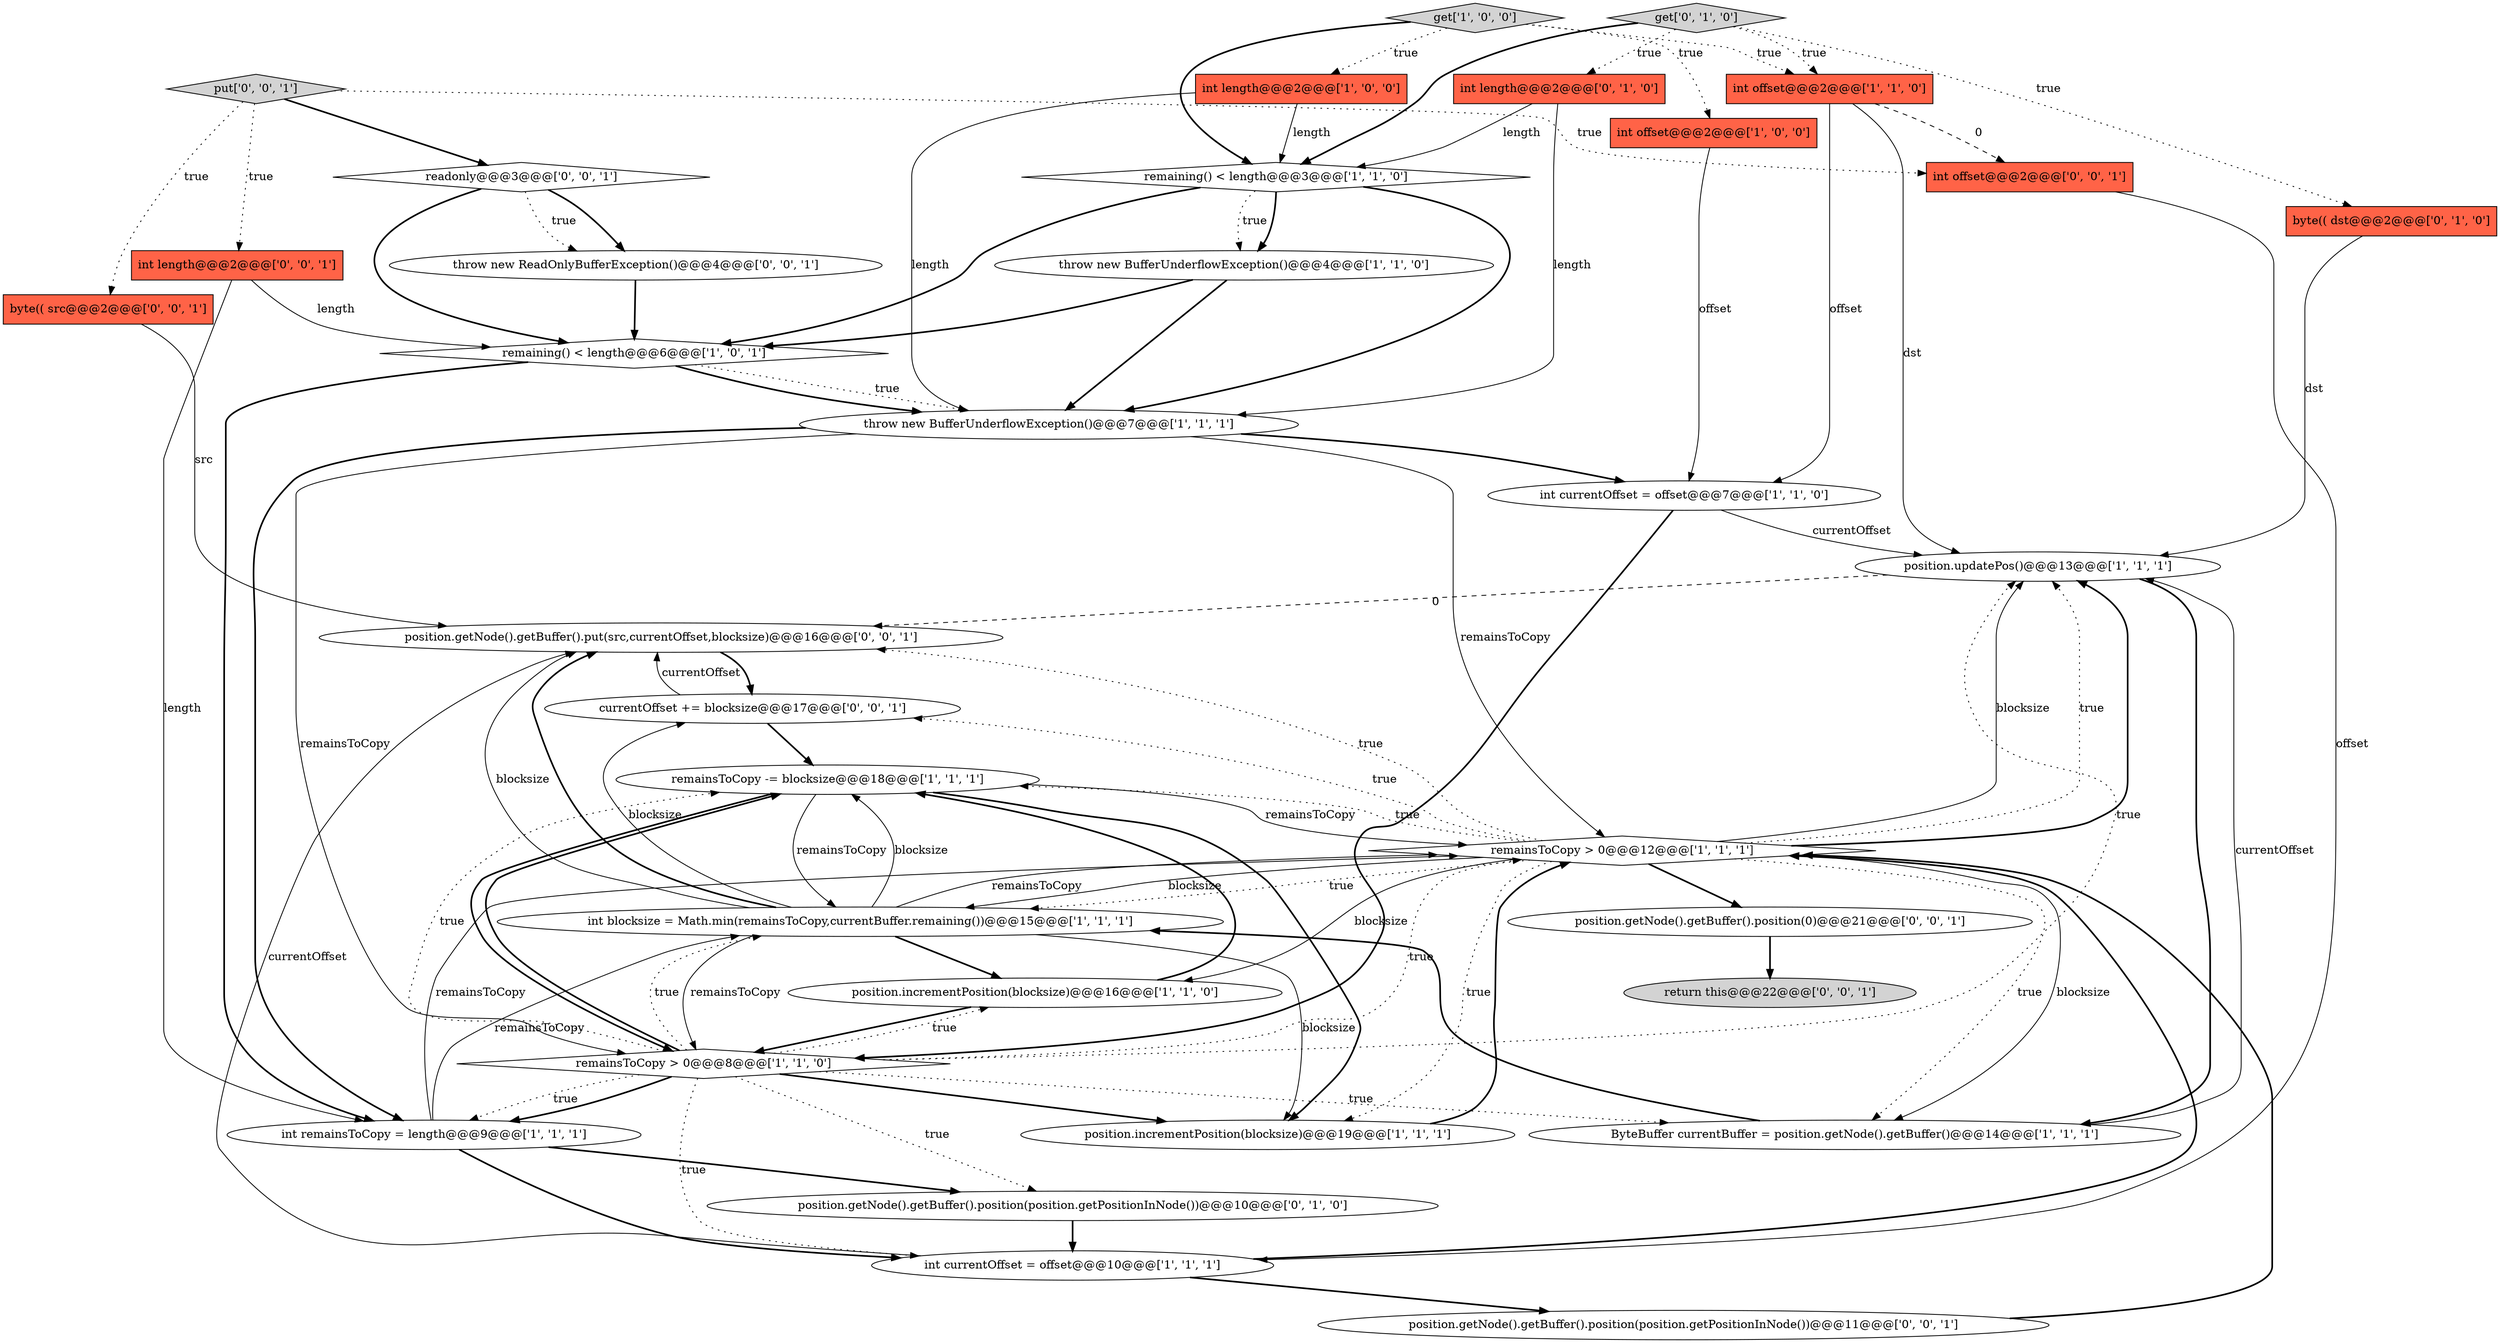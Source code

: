 digraph {
16 [style = filled, label = "position.updatePos()@@@13@@@['1', '1', '1']", fillcolor = white, shape = ellipse image = "AAA0AAABBB1BBB"];
24 [style = filled, label = "throw new ReadOnlyBufferException()@@@4@@@['0', '0', '1']", fillcolor = white, shape = ellipse image = "AAA0AAABBB3BBB"];
17 [style = filled, label = "remaining() < length@@@6@@@['1', '0', '1']", fillcolor = white, shape = diamond image = "AAA0AAABBB1BBB"];
9 [style = filled, label = "int offset@@@2@@@['1', '0', '0']", fillcolor = tomato, shape = box image = "AAA0AAABBB1BBB"];
29 [style = filled, label = "position.getNode().getBuffer().position(0)@@@21@@@['0', '0', '1']", fillcolor = white, shape = ellipse image = "AAA0AAABBB3BBB"];
3 [style = filled, label = "throw new BufferUnderflowException()@@@7@@@['1', '1', '1']", fillcolor = white, shape = ellipse image = "AAA0AAABBB1BBB"];
32 [style = filled, label = "position.getNode().getBuffer().position(position.getPositionInNode())@@@11@@@['0', '0', '1']", fillcolor = white, shape = ellipse image = "AAA0AAABBB3BBB"];
28 [style = filled, label = "readonly@@@3@@@['0', '0', '1']", fillcolor = white, shape = diamond image = "AAA0AAABBB3BBB"];
7 [style = filled, label = "int remainsToCopy = length@@@9@@@['1', '1', '1']", fillcolor = white, shape = ellipse image = "AAA0AAABBB1BBB"];
14 [style = filled, label = "position.incrementPosition(blocksize)@@@16@@@['1', '1', '0']", fillcolor = white, shape = ellipse image = "AAA0AAABBB1BBB"];
27 [style = filled, label = "byte(( src@@@2@@@['0', '0', '1']", fillcolor = tomato, shape = box image = "AAA0AAABBB3BBB"];
4 [style = filled, label = "remainsToCopy > 0@@@12@@@['1', '1', '1']", fillcolor = white, shape = diamond image = "AAA0AAABBB1BBB"];
26 [style = filled, label = "int length@@@2@@@['0', '0', '1']", fillcolor = tomato, shape = box image = "AAA0AAABBB3BBB"];
23 [style = filled, label = "position.getNode().getBuffer().put(src,currentOffset,blocksize)@@@16@@@['0', '0', '1']", fillcolor = white, shape = ellipse image = "AAA0AAABBB3BBB"];
0 [style = filled, label = "int length@@@2@@@['1', '0', '0']", fillcolor = tomato, shape = box image = "AAA0AAABBB1BBB"];
11 [style = filled, label = "int offset@@@2@@@['1', '1', '0']", fillcolor = tomato, shape = box image = "AAA0AAABBB1BBB"];
20 [style = filled, label = "int length@@@2@@@['0', '1', '0']", fillcolor = tomato, shape = box image = "AAA0AAABBB2BBB"];
30 [style = filled, label = "return this@@@22@@@['0', '0', '1']", fillcolor = lightgray, shape = ellipse image = "AAA0AAABBB3BBB"];
13 [style = filled, label = "remainsToCopy > 0@@@8@@@['1', '1', '0']", fillcolor = white, shape = diamond image = "AAA0AAABBB1BBB"];
18 [style = filled, label = "int currentOffset = offset@@@10@@@['1', '1', '1']", fillcolor = white, shape = ellipse image = "AAA0AAABBB1BBB"];
8 [style = filled, label = "remainsToCopy -= blocksize@@@18@@@['1', '1', '1']", fillcolor = white, shape = ellipse image = "AAA0AAABBB1BBB"];
19 [style = filled, label = "byte(( dst@@@2@@@['0', '1', '0']", fillcolor = tomato, shape = box image = "AAA0AAABBB2BBB"];
31 [style = filled, label = "currentOffset += blocksize@@@17@@@['0', '0', '1']", fillcolor = white, shape = ellipse image = "AAA0AAABBB3BBB"];
22 [style = filled, label = "position.getNode().getBuffer().position(position.getPositionInNode())@@@10@@@['0', '1', '0']", fillcolor = white, shape = ellipse image = "AAA1AAABBB2BBB"];
1 [style = filled, label = "remaining() < length@@@3@@@['1', '1', '0']", fillcolor = white, shape = diamond image = "AAA0AAABBB1BBB"];
33 [style = filled, label = "int offset@@@2@@@['0', '0', '1']", fillcolor = tomato, shape = box image = "AAA0AAABBB3BBB"];
12 [style = filled, label = "ByteBuffer currentBuffer = position.getNode().getBuffer()@@@14@@@['1', '1', '1']", fillcolor = white, shape = ellipse image = "AAA0AAABBB1BBB"];
6 [style = filled, label = "position.incrementPosition(blocksize)@@@19@@@['1', '1', '1']", fillcolor = white, shape = ellipse image = "AAA0AAABBB1BBB"];
10 [style = filled, label = "int blocksize = Math.min(remainsToCopy,currentBuffer.remaining())@@@15@@@['1', '1', '1']", fillcolor = white, shape = ellipse image = "AAA0AAABBB1BBB"];
25 [style = filled, label = "put['0', '0', '1']", fillcolor = lightgray, shape = diamond image = "AAA0AAABBB3BBB"];
2 [style = filled, label = "int currentOffset = offset@@@7@@@['1', '1', '0']", fillcolor = white, shape = ellipse image = "AAA0AAABBB1BBB"];
21 [style = filled, label = "get['0', '1', '0']", fillcolor = lightgray, shape = diamond image = "AAA0AAABBB2BBB"];
15 [style = filled, label = "throw new BufferUnderflowException()@@@4@@@['1', '1', '0']", fillcolor = white, shape = ellipse image = "AAA0AAABBB1BBB"];
5 [style = filled, label = "get['1', '0', '0']", fillcolor = lightgray, shape = diamond image = "AAA0AAABBB1BBB"];
11->16 [style = solid, label="dst"];
33->18 [style = solid, label="offset"];
27->23 [style = solid, label="src"];
0->3 [style = solid, label="length"];
2->16 [style = solid, label="currentOffset"];
10->23 [style = bold, label=""];
16->23 [style = dashed, label="0"];
7->10 [style = solid, label="remainsToCopy"];
4->12 [style = dotted, label="true"];
5->1 [style = bold, label=""];
10->8 [style = solid, label="blocksize"];
13->6 [style = bold, label=""];
25->26 [style = dotted, label="true"];
17->3 [style = bold, label=""];
7->22 [style = bold, label=""];
3->7 [style = bold, label=""];
10->13 [style = solid, label="remainsToCopy"];
16->12 [style = bold, label=""];
12->10 [style = bold, label=""];
25->28 [style = bold, label=""];
19->16 [style = solid, label="dst"];
20->1 [style = solid, label="length"];
1->17 [style = bold, label=""];
14->8 [style = bold, label=""];
13->22 [style = dotted, label="true"];
21->11 [style = dotted, label="true"];
17->3 [style = dotted, label="true"];
13->12 [style = dotted, label="true"];
28->24 [style = dotted, label="true"];
5->0 [style = dotted, label="true"];
5->11 [style = dotted, label="true"];
13->4 [style = dotted, label="true"];
1->15 [style = dotted, label="true"];
5->9 [style = dotted, label="true"];
14->13 [style = bold, label=""];
11->33 [style = dashed, label="0"];
13->16 [style = dotted, label="true"];
13->10 [style = dotted, label="true"];
10->4 [style = solid, label="remainsToCopy"];
21->20 [style = dotted, label="true"];
20->3 [style = solid, label="length"];
10->31 [style = solid, label="blocksize"];
18->32 [style = bold, label=""];
25->27 [style = dotted, label="true"];
8->10 [style = solid, label="remainsToCopy"];
25->33 [style = dotted, label="true"];
1->15 [style = bold, label=""];
15->3 [style = bold, label=""];
3->13 [style = solid, label="remainsToCopy"];
4->12 [style = solid, label="blocksize"];
32->4 [style = bold, label=""];
13->14 [style = dotted, label="true"];
10->14 [style = bold, label=""];
0->1 [style = solid, label="length"];
28->17 [style = bold, label=""];
15->17 [style = bold, label=""];
6->4 [style = bold, label=""];
3->2 [style = bold, label=""];
4->16 [style = bold, label=""];
4->16 [style = solid, label="blocksize"];
2->13 [style = bold, label=""];
7->18 [style = bold, label=""];
24->17 [style = bold, label=""];
3->4 [style = solid, label="remainsToCopy"];
8->4 [style = solid, label="remainsToCopy"];
8->6 [style = bold, label=""];
31->23 [style = solid, label="currentOffset"];
10->6 [style = solid, label="blocksize"];
23->31 [style = bold, label=""];
10->23 [style = solid, label="blocksize"];
13->18 [style = dotted, label="true"];
26->7 [style = solid, label="length"];
8->13 [style = bold, label=""];
22->18 [style = bold, label=""];
4->10 [style = solid, label="blocksize"];
4->23 [style = dotted, label="true"];
21->1 [style = bold, label=""];
13->8 [style = bold, label=""];
17->7 [style = bold, label=""];
18->23 [style = solid, label="currentOffset"];
29->30 [style = bold, label=""];
11->2 [style = solid, label="offset"];
13->7 [style = bold, label=""];
4->16 [style = dotted, label="true"];
4->10 [style = dotted, label="true"];
31->8 [style = bold, label=""];
4->31 [style = dotted, label="true"];
13->8 [style = dotted, label="true"];
4->8 [style = dotted, label="true"];
26->17 [style = solid, label="length"];
1->3 [style = bold, label=""];
28->24 [style = bold, label=""];
4->14 [style = solid, label="blocksize"];
9->2 [style = solid, label="offset"];
21->19 [style = dotted, label="true"];
7->4 [style = solid, label="remainsToCopy"];
4->29 [style = bold, label=""];
4->6 [style = dotted, label="true"];
13->7 [style = dotted, label="true"];
12->16 [style = solid, label="currentOffset"];
18->4 [style = bold, label=""];
}
